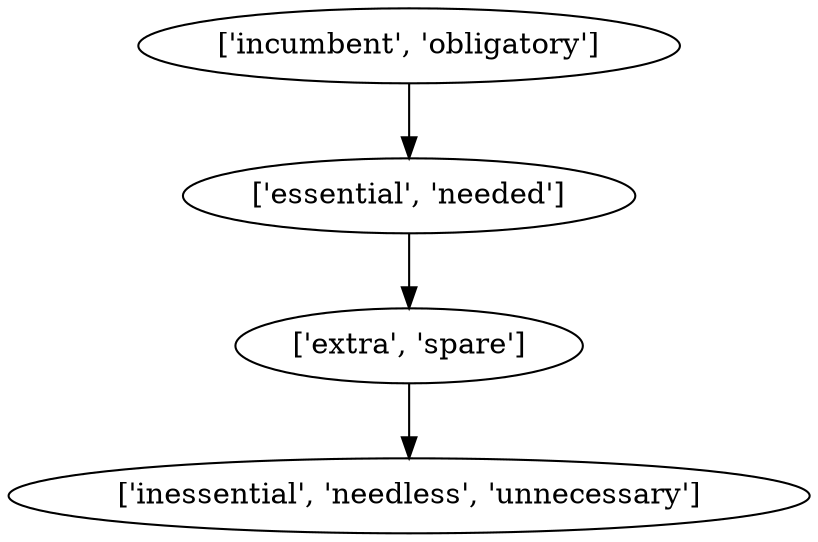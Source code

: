 strict digraph  {
	"['incumbent', 'obligatory']" -> "['essential', 'needed']";
	"['essential', 'needed']" -> "['extra', 'spare']";
	"['extra', 'spare']" -> "['inessential', 'needless', 'unnecessary']";
}
